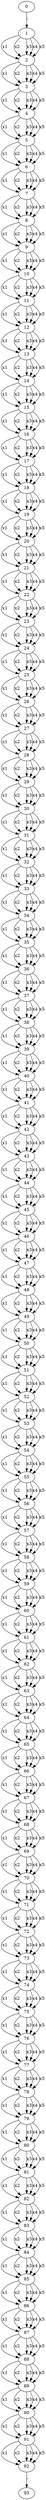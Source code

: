 digraph G {
0;1;2;3;4;5;6;7;8;9;10;11;12;13;14;15;16;17;18;19;20;21;22;23;24;25;26;27;28;29;30;31;32;33;34;35;36;37;38;39;40;41;42;43;44;45;46;47;48;49;50;51;52;53;54;55;56;57;58;59;60;61;62;63;64;65;66;67;68;69;70;71;72;73;74;75;76;77;78;79;80;81;82;83;84;85;86;87;88;89;90;91;92;93;
0 -> 1 [label="'"]1 -> 2 [label="x1"];
1 -> 2 [label="x2"];
1 -> 2 [label="x3"];
1 -> 2 [label="x4"];
1 -> 2 [label="x5"];
2 -> 3 [label="x1"];
2 -> 3 [label="x2"];
2 -> 3 [label="x3"];
2 -> 3 [label="x4"];
2 -> 3 [label="x5"];
3 -> 4 [label="x1"];
3 -> 4 [label="x2"];
3 -> 4 [label="x3"];
3 -> 4 [label="x4"];
3 -> 4 [label="x5"];
4 -> 5 [label="x1"];
4 -> 5 [label="x2"];
4 -> 5 [label="x3"];
4 -> 5 [label="x4"];
4 -> 5 [label="x5"];
5 -> 6 [label="x1"];
5 -> 6 [label="x2"];
5 -> 6 [label="x3"];
5 -> 6 [label="x4"];
5 -> 6 [label="x5"];
6 -> 7 [label="x1"];
6 -> 7 [label="x2"];
6 -> 7 [label="x3"];
6 -> 7 [label="x4"];
6 -> 7 [label="x5"];
7 -> 8 [label="x1"];
7 -> 8 [label="x2"];
7 -> 8 [label="x3"];
7 -> 8 [label="x4"];
7 -> 8 [label="x5"];
8 -> 9 [label="x1"];
8 -> 9 [label="x2"];
8 -> 9 [label="x3"];
8 -> 9 [label="x4"];
8 -> 9 [label="x5"];
9 -> 10 [label="x1"];
9 -> 10 [label="x2"];
9 -> 10 [label="x3"];
9 -> 10 [label="x4"];
9 -> 10 [label="x5"];
10 -> 11 [label="x1"];
10 -> 11 [label="x2"];
10 -> 11 [label="x3"];
10 -> 11 [label="x4"];
10 -> 11 [label="x5"];
11 -> 12 [label="x1"];
11 -> 12 [label="x2"];
11 -> 12 [label="x3"];
11 -> 12 [label="x4"];
11 -> 12 [label="x5"];
12 -> 13 [label="x1"];
12 -> 13 [label="x2"];
12 -> 13 [label="x3"];
12 -> 13 [label="x4"];
12 -> 13 [label="x5"];
13 -> 14 [label="x1"];
13 -> 14 [label="x2"];
13 -> 14 [label="x3"];
13 -> 14 [label="x4"];
13 -> 14 [label="x5"];
14 -> 15 [label="x1"];
14 -> 15 [label="x2"];
14 -> 15 [label="x3"];
14 -> 15 [label="x4"];
14 -> 15 [label="x5"];
15 -> 16 [label="x1"];
15 -> 16 [label="x2"];
15 -> 16 [label="x3"];
15 -> 16 [label="x4"];
15 -> 16 [label="x5"];
16 -> 17 [label="x1"];
16 -> 17 [label="x2"];
16 -> 17 [label="x3"];
16 -> 17 [label="x4"];
16 -> 17 [label="x5"];
17 -> 18 [label="x1"];
17 -> 18 [label="x2"];
17 -> 18 [label="x3"];
17 -> 18 [label="x4"];
17 -> 18 [label="x5"];
18 -> 19 [label="x1"];
18 -> 19 [label="x2"];
18 -> 19 [label="x3"];
18 -> 19 [label="x4"];
18 -> 19 [label="x5"];
19 -> 20 [label="x1"];
19 -> 20 [label="x2"];
19 -> 20 [label="x3"];
19 -> 20 [label="x4"];
19 -> 20 [label="x5"];
20 -> 21 [label="x1"];
20 -> 21 [label="x2"];
20 -> 21 [label="x3"];
20 -> 21 [label="x4"];
20 -> 21 [label="x5"];
21 -> 22 [label="x1"];
21 -> 22 [label="x2"];
21 -> 22 [label="x3"];
21 -> 22 [label="x4"];
21 -> 22 [label="x5"];
22 -> 23 [label="x1"];
22 -> 23 [label="x2"];
22 -> 23 [label="x3"];
22 -> 23 [label="x4"];
22 -> 23 [label="x5"];
23 -> 24 [label="x1"];
23 -> 24 [label="x2"];
23 -> 24 [label="x3"];
23 -> 24 [label="x4"];
23 -> 24 [label="x5"];
24 -> 25 [label="x1"];
24 -> 25 [label="x2"];
24 -> 25 [label="x3"];
24 -> 25 [label="x4"];
24 -> 25 [label="x5"];
25 -> 26 [label="x1"];
25 -> 26 [label="x2"];
25 -> 26 [label="x3"];
25 -> 26 [label="x4"];
25 -> 26 [label="x5"];
26 -> 27 [label="x1"];
26 -> 27 [label="x2"];
26 -> 27 [label="x3"];
26 -> 27 [label="x4"];
26 -> 27 [label="x5"];
27 -> 28 [label="x1"];
27 -> 28 [label="x2"];
27 -> 28 [label="x3"];
27 -> 28 [label="x4"];
27 -> 28 [label="x5"];
28 -> 29 [label="x1"];
28 -> 29 [label="x2"];
28 -> 29 [label="x3"];
28 -> 29 [label="x4"];
28 -> 29 [label="x5"];
29 -> 30 [label="x1"];
29 -> 30 [label="x2"];
29 -> 30 [label="x3"];
29 -> 30 [label="x4"];
29 -> 30 [label="x5"];
30 -> 31 [label="x1"];
30 -> 31 [label="x2"];
30 -> 31 [label="x3"];
30 -> 31 [label="x4"];
30 -> 31 [label="x5"];
31 -> 32 [label="x1"];
31 -> 32 [label="x2"];
31 -> 32 [label="x3"];
31 -> 32 [label="x4"];
31 -> 32 [label="x5"];
32 -> 33 [label="x1"];
32 -> 33 [label="x2"];
32 -> 33 [label="x3"];
32 -> 33 [label="x4"];
32 -> 33 [label="x5"];
33 -> 34 [label="x1"];
33 -> 34 [label="x2"];
33 -> 34 [label="x3"];
33 -> 34 [label="x4"];
33 -> 34 [label="x5"];
34 -> 35 [label="x1"];
34 -> 35 [label="x2"];
34 -> 35 [label="x3"];
34 -> 35 [label="x4"];
34 -> 35 [label="x5"];
35 -> 36 [label="x1"];
35 -> 36 [label="x2"];
35 -> 36 [label="x3"];
35 -> 36 [label="x4"];
35 -> 36 [label="x5"];
36 -> 37 [label="x1"];
36 -> 37 [label="x2"];
36 -> 37 [label="x3"];
36 -> 37 [label="x4"];
36 -> 37 [label="x5"];
37 -> 38 [label="x1"];
37 -> 38 [label="x2"];
37 -> 38 [label="x3"];
37 -> 38 [label="x4"];
37 -> 38 [label="x5"];
38 -> 39 [label="x1"];
38 -> 39 [label="x2"];
38 -> 39 [label="x3"];
38 -> 39 [label="x4"];
38 -> 39 [label="x5"];
39 -> 40 [label="x1"];
39 -> 40 [label="x2"];
39 -> 40 [label="x3"];
39 -> 40 [label="x4"];
39 -> 40 [label="x5"];
40 -> 41 [label="x1"];
40 -> 41 [label="x2"];
40 -> 41 [label="x3"];
40 -> 41 [label="x4"];
40 -> 41 [label="x5"];
41 -> 42 [label="x1"];
41 -> 42 [label="x2"];
41 -> 42 [label="x3"];
41 -> 42 [label="x4"];
41 -> 42 [label="x5"];
42 -> 43 [label="x1"];
42 -> 43 [label="x2"];
42 -> 43 [label="x3"];
42 -> 43 [label="x4"];
42 -> 43 [label="x5"];
43 -> 44 [label="x1"];
43 -> 44 [label="x2"];
43 -> 44 [label="x3"];
43 -> 44 [label="x4"];
43 -> 44 [label="x5"];
44 -> 45 [label="x1"];
44 -> 45 [label="x2"];
44 -> 45 [label="x3"];
44 -> 45 [label="x4"];
44 -> 45 [label="x5"];
45 -> 46 [label="x1"];
45 -> 46 [label="x2"];
45 -> 46 [label="x3"];
45 -> 46 [label="x4"];
45 -> 46 [label="x5"];
46 -> 47 [label="x1"];
46 -> 47 [label="x2"];
46 -> 47 [label="x3"];
46 -> 47 [label="x4"];
46 -> 47 [label="x5"];
47 -> 48 [label="x1"];
47 -> 48 [label="x2"];
47 -> 48 [label="x3"];
47 -> 48 [label="x4"];
47 -> 48 [label="x5"];
48 -> 49 [label="x1"];
48 -> 49 [label="x2"];
48 -> 49 [label="x3"];
48 -> 49 [label="x4"];
48 -> 49 [label="x5"];
49 -> 50 [label="x1"];
49 -> 50 [label="x2"];
49 -> 50 [label="x3"];
49 -> 50 [label="x4"];
49 -> 50 [label="x5"];
50 -> 51 [label="x1"];
50 -> 51 [label="x2"];
50 -> 51 [label="x3"];
50 -> 51 [label="x4"];
50 -> 51 [label="x5"];
51 -> 52 [label="x1"];
51 -> 52 [label="x2"];
51 -> 52 [label="x3"];
51 -> 52 [label="x4"];
51 -> 52 [label="x5"];
52 -> 53 [label="x1"];
52 -> 53 [label="x2"];
52 -> 53 [label="x3"];
52 -> 53 [label="x4"];
52 -> 53 [label="x5"];
53 -> 54 [label="x1"];
53 -> 54 [label="x2"];
53 -> 54 [label="x3"];
53 -> 54 [label="x4"];
53 -> 54 [label="x5"];
54 -> 55 [label="x1"];
54 -> 55 [label="x2"];
54 -> 55 [label="x3"];
54 -> 55 [label="x4"];
54 -> 55 [label="x5"];
55 -> 56 [label="x1"];
55 -> 56 [label="x2"];
55 -> 56 [label="x3"];
55 -> 56 [label="x4"];
55 -> 56 [label="x5"];
56 -> 57 [label="x1"];
56 -> 57 [label="x2"];
56 -> 57 [label="x3"];
56 -> 57 [label="x4"];
56 -> 57 [label="x5"];
57 -> 58 [label="x1"];
57 -> 58 [label="x2"];
57 -> 58 [label="x3"];
57 -> 58 [label="x4"];
57 -> 58 [label="x5"];
58 -> 59 [label="x1"];
58 -> 59 [label="x2"];
58 -> 59 [label="x3"];
58 -> 59 [label="x4"];
58 -> 59 [label="x5"];
59 -> 60 [label="x1"];
59 -> 60 [label="x2"];
59 -> 60 [label="x3"];
59 -> 60 [label="x4"];
59 -> 60 [label="x5"];
60 -> 61 [label="x1"];
60 -> 61 [label="x2"];
60 -> 61 [label="x3"];
60 -> 61 [label="x4"];
60 -> 61 [label="x5"];
61 -> 62 [label="x1"];
61 -> 62 [label="x2"];
61 -> 62 [label="x3"];
61 -> 62 [label="x4"];
61 -> 62 [label="x5"];
62 -> 63 [label="x1"];
62 -> 63 [label="x2"];
62 -> 63 [label="x3"];
62 -> 63 [label="x4"];
62 -> 63 [label="x5"];
63 -> 64 [label="x1"];
63 -> 64 [label="x2"];
63 -> 64 [label="x3"];
63 -> 64 [label="x4"];
63 -> 64 [label="x5"];
64 -> 65 [label="x1"];
64 -> 65 [label="x2"];
64 -> 65 [label="x3"];
64 -> 65 [label="x4"];
64 -> 65 [label="x5"];
65 -> 66 [label="x1"];
65 -> 66 [label="x2"];
65 -> 66 [label="x3"];
65 -> 66 [label="x4"];
65 -> 66 [label="x5"];
66 -> 67 [label="x1"];
66 -> 67 [label="x2"];
66 -> 67 [label="x3"];
66 -> 67 [label="x4"];
66 -> 67 [label="x5"];
67 -> 68 [label="x1"];
67 -> 68 [label="x2"];
67 -> 68 [label="x3"];
67 -> 68 [label="x4"];
67 -> 68 [label="x5"];
68 -> 69 [label="x1"];
68 -> 69 [label="x2"];
68 -> 69 [label="x3"];
68 -> 69 [label="x4"];
68 -> 69 [label="x5"];
69 -> 70 [label="x1"];
69 -> 70 [label="x2"];
69 -> 70 [label="x3"];
69 -> 70 [label="x4"];
69 -> 70 [label="x5"];
70 -> 71 [label="x1"];
70 -> 71 [label="x2"];
70 -> 71 [label="x3"];
70 -> 71 [label="x4"];
70 -> 71 [label="x5"];
71 -> 72 [label="x1"];
71 -> 72 [label="x2"];
71 -> 72 [label="x3"];
71 -> 72 [label="x4"];
71 -> 72 [label="x5"];
72 -> 73 [label="x1"];
72 -> 73 [label="x2"];
72 -> 73 [label="x3"];
72 -> 73 [label="x4"];
72 -> 73 [label="x5"];
73 -> 74 [label="x1"];
73 -> 74 [label="x2"];
73 -> 74 [label="x3"];
73 -> 74 [label="x4"];
73 -> 74 [label="x5"];
74 -> 75 [label="x1"];
74 -> 75 [label="x2"];
74 -> 75 [label="x3"];
74 -> 75 [label="x4"];
74 -> 75 [label="x5"];
75 -> 76 [label="x1"];
75 -> 76 [label="x2"];
75 -> 76 [label="x3"];
75 -> 76 [label="x4"];
75 -> 76 [label="x5"];
76 -> 77 [label="x1"];
76 -> 77 [label="x2"];
76 -> 77 [label="x3"];
76 -> 77 [label="x4"];
76 -> 77 [label="x5"];
77 -> 78 [label="x1"];
77 -> 78 [label="x2"];
77 -> 78 [label="x3"];
77 -> 78 [label="x4"];
77 -> 78 [label="x5"];
78 -> 79 [label="x1"];
78 -> 79 [label="x2"];
78 -> 79 [label="x3"];
78 -> 79 [label="x4"];
78 -> 79 [label="x5"];
79 -> 80 [label="x1"];
79 -> 80 [label="x2"];
79 -> 80 [label="x3"];
79 -> 80 [label="x4"];
79 -> 80 [label="x5"];
80 -> 81 [label="x1"];
80 -> 81 [label="x2"];
80 -> 81 [label="x3"];
80 -> 81 [label="x4"];
80 -> 81 [label="x5"];
81 -> 82 [label="x1"];
81 -> 82 [label="x2"];
81 -> 82 [label="x3"];
81 -> 82 [label="x4"];
81 -> 82 [label="x5"];
82 -> 83 [label="x1"];
82 -> 83 [label="x2"];
82 -> 83 [label="x3"];
82 -> 83 [label="x4"];
82 -> 83 [label="x5"];
83 -> 84 [label="x1"];
83 -> 84 [label="x2"];
83 -> 84 [label="x3"];
83 -> 84 [label="x4"];
83 -> 84 [label="x5"];
84 -> 85 [label="x1"];
84 -> 85 [label="x2"];
84 -> 85 [label="x3"];
84 -> 85 [label="x4"];
84 -> 85 [label="x5"];
85 -> 86 [label="x1"];
85 -> 86 [label="x2"];
85 -> 86 [label="x3"];
85 -> 86 [label="x4"];
85 -> 86 [label="x5"];
86 -> 87 [label="x1"];
86 -> 87 [label="x2"];
86 -> 87 [label="x3"];
86 -> 87 [label="x4"];
86 -> 87 [label="x5"];
87 -> 88 [label="x1"];
87 -> 88 [label="x2"];
87 -> 88 [label="x3"];
87 -> 88 [label="x4"];
87 -> 88 [label="x5"];
88 -> 89 [label="x1"];
88 -> 89 [label="x2"];
88 -> 89 [label="x3"];
88 -> 89 [label="x4"];
88 -> 89 [label="x5"];
89 -> 90 [label="x1"];
89 -> 90 [label="x2"];
89 -> 90 [label="x3"];
89 -> 90 [label="x4"];
89 -> 90 [label="x5"];
90 -> 91 [label="x1"];
90 -> 91 [label="x2"];
90 -> 91 [label="x3"];
90 -> 91 [label="x4"];
90 -> 91 [label="x5"];
91 -> 92 [label="x1"];
91 -> 92 [label="x2"];
91 -> 92 [label="x3"];
91 -> 92 [label="x4"];
91 -> 92 [label="x5"];
92 -> 93 [label="'"]
}